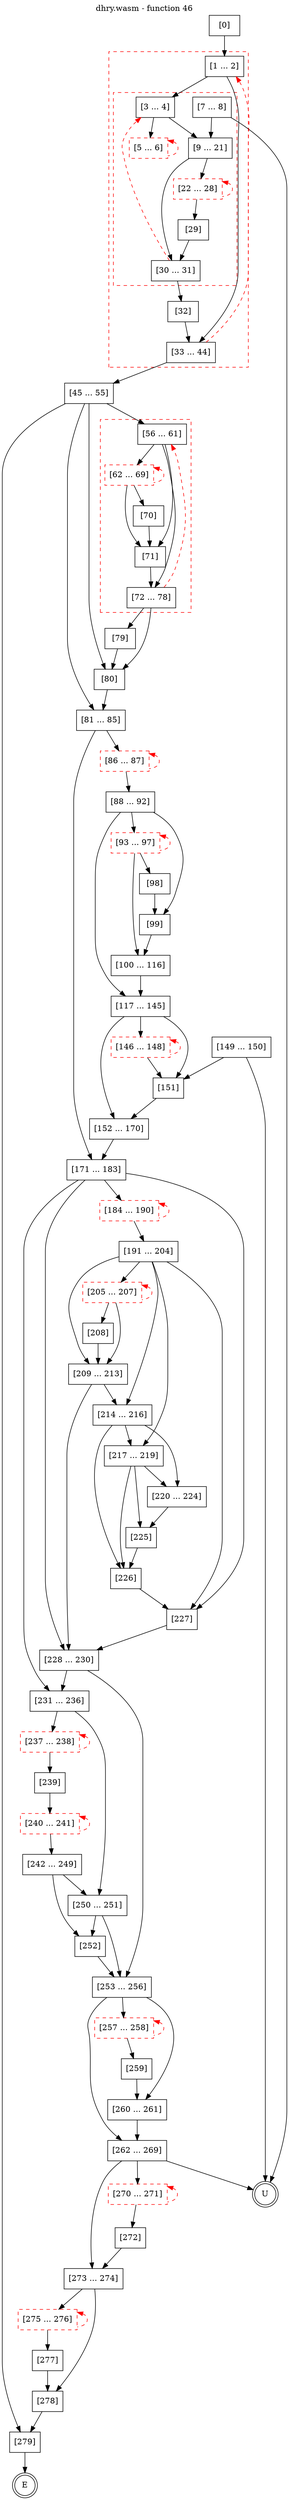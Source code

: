 digraph finite_state_machine {
    label = "dhry.wasm - function 46"
    labelloc =  t
    labelfontsize = 16
    labelfontcolor = black
    labelfontname = "Helvetica"
    node [shape = doublecircle]; E U ;
    node [shape = box];
    node [shape=box, color=black, style=solid] 0[label="[0]"]
    subgraph cluster_1{
    label = "";
    style = dashed color = red;
    node [shape=box, color=black, style=solid] 1[label="[1 ... 2]"]
    subgraph cluster_3{
    label = "";
    style = dashed color = red;
    node [shape=box, color=black, style=solid] 3[label="[3 ... 4]"]
    node [shape=box, color=red, style=dashed] 5[label="[5 ... 6]"]
    node [shape=box, color=black, style=solid] 7[label="[7 ... 8]"]
    node [shape=box, color=black, style=solid] 9[label="[9 ... 21]"]
    node [shape=box, color=red, style=dashed] 22[label="[22 ... 28]"]
    node [shape=box, color=black, style=solid] 29[label="[29]"]
    node [shape=box, color=black, style=solid] 30[label="[30 ... 31]"]
    }
    node [shape=box, color=black, style=solid] 32[label="[32]"]
    node [shape=box, color=black, style=solid] 33[label="[33 ... 44]"]
    }
    node [shape=box, color=black, style=solid] 45[label="[45 ... 55]"]
    subgraph cluster_56{
    label = "";
    style = dashed color = red;
    node [shape=box, color=black, style=solid] 56[label="[56 ... 61]"]
    node [shape=box, color=red, style=dashed] 62[label="[62 ... 69]"]
    node [shape=box, color=black, style=solid] 70[label="[70]"]
    node [shape=box, color=black, style=solid] 71[label="[71]"]
    node [shape=box, color=black, style=solid] 72[label="[72 ... 78]"]
    }
    node [shape=box, color=black, style=solid] 79[label="[79]"]
    node [shape=box, color=black, style=solid] 80[label="[80]"]
    node [shape=box, color=black, style=solid] 81[label="[81 ... 85]"]
    node [shape=box, color=red, style=dashed] 86[label="[86 ... 87]"]
    node [shape=box, color=black, style=solid] 88[label="[88 ... 92]"]
    node [shape=box, color=red, style=dashed] 93[label="[93 ... 97]"]
    node [shape=box, color=black, style=solid] 98[label="[98]"]
    node [shape=box, color=black, style=solid] 99[label="[99]"]
    node [shape=box, color=black, style=solid] 100[label="[100 ... 116]"]
    node [shape=box, color=black, style=solid] 117[label="[117 ... 145]"]
    node [shape=box, color=red, style=dashed] 146[label="[146 ... 148]"]
    node [shape=box, color=black, style=solid] 149[label="[149 ... 150]"]
    node [shape=box, color=black, style=solid] 151[label="[151]"]
    node [shape=box, color=black, style=solid] 152[label="[152 ... 170]"]
    node [shape=box, color=black, style=solid] 171[label="[171 ... 183]"]
    node [shape=box, color=red, style=dashed] 184[label="[184 ... 190]"]
    node [shape=box, color=black, style=solid] 191[label="[191 ... 204]"]
    node [shape=box, color=red, style=dashed] 205[label="[205 ... 207]"]
    node [shape=box, color=black, style=solid] 208[label="[208]"]
    node [shape=box, color=black, style=solid] 209[label="[209 ... 213]"]
    node [shape=box, color=black, style=solid] 214[label="[214 ... 216]"]
    node [shape=box, color=black, style=solid] 217[label="[217 ... 219]"]
    node [shape=box, color=black, style=solid] 220[label="[220 ... 224]"]
    node [shape=box, color=black, style=solid] 225[label="[225]"]
    node [shape=box, color=black, style=solid] 226[label="[226]"]
    node [shape=box, color=black, style=solid] 227[label="[227]"]
    node [shape=box, color=black, style=solid] 228[label="[228 ... 230]"]
    node [shape=box, color=black, style=solid] 231[label="[231 ... 236]"]
    node [shape=box, color=red, style=dashed] 237[label="[237 ... 238]"]
    node [shape=box, color=black, style=solid] 239[label="[239]"]
    node [shape=box, color=red, style=dashed] 240[label="[240 ... 241]"]
    node [shape=box, color=black, style=solid] 242[label="[242 ... 249]"]
    node [shape=box, color=black, style=solid] 250[label="[250 ... 251]"]
    node [shape=box, color=black, style=solid] 252[label="[252]"]
    node [shape=box, color=black, style=solid] 253[label="[253 ... 256]"]
    node [shape=box, color=red, style=dashed] 257[label="[257 ... 258]"]
    node [shape=box, color=black, style=solid] 259[label="[259]"]
    node [shape=box, color=black, style=solid] 260[label="[260 ... 261]"]
    node [shape=box, color=black, style=solid] 262[label="[262 ... 269]"]
    node [shape=box, color=red, style=dashed] 270[label="[270 ... 271]"]
    node [shape=box, color=black, style=solid] 272[label="[272]"]
    node [shape=box, color=black, style=solid] 273[label="[273 ... 274]"]
    node [shape=box, color=red, style=dashed] 275[label="[275 ... 276]"]
    node [shape=box, color=black, style=solid] 277[label="[277]"]
    node [shape=box, color=black, style=solid] 278[label="[278]"]
    node [shape=box, color=black, style=solid] 279[label="[279]"]
    node [shape=box, color=black, style=solid] U[label="U"]
    0 -> 1;
    1 -> 3;
    1 -> 33;
    3 -> 5;
    3 -> 9;
    5 -> 5[style="dashed" color="red" dir=back];
    7 -> 9;
    7 -> U;
    9 -> 22;
    9 -> 30;
    22 -> 29;
    22 -> 22[style="dashed" color="red" dir=back];
    29 -> 30;
    30 -> 3[style="dashed" color="red"];
    30 -> 32;
    32 -> 33;
    33 -> 1[style="dashed" color="red"];
    33 -> 45;
    45 -> 56;
    45 -> 80;
    45 -> 81;
    45 -> 279;
    56 -> 62;
    56 -> 71;
    56 -> 72;
    62 -> 70;
    62 -> 71;
    62 -> 62[style="dashed" color="red" dir=back];
    70 -> 71;
    71 -> 72;
    72 -> 56[style="dashed" color="red"];
    72 -> 79;
    72 -> 80;
    79 -> 80;
    80 -> 81;
    81 -> 86;
    81 -> 171;
    86 -> 88;
    86 -> 86[style="dashed" color="red" dir=back];
    88 -> 93;
    88 -> 99;
    88 -> 117;
    93 -> 98;
    93 -> 100;
    93 -> 93[style="dashed" color="red" dir=back];
    98 -> 99;
    99 -> 100;
    100 -> 117;
    117 -> 146;
    117 -> 151;
    117 -> 152;
    146 -> 151;
    146 -> 146[style="dashed" color="red" dir=back];
    149 -> 151;
    149 -> U;
    151 -> 152;
    152 -> 171;
    171 -> 184;
    171 -> 227;
    171 -> 228;
    171 -> 231;
    184 -> 191;
    184 -> 184[style="dashed" color="red" dir=back];
    191 -> 205;
    191 -> 209;
    191 -> 214;
    191 -> 217;
    191 -> 227;
    205 -> 208;
    205 -> 209;
    205 -> 205[style="dashed" color="red" dir=back];
    208 -> 209;
    209 -> 214;
    209 -> 228;
    214 -> 217;
    214 -> 220;
    214 -> 226;
    217 -> 220;
    217 -> 225;
    217 -> 226;
    220 -> 225;
    225 -> 226;
    226 -> 227;
    227 -> 228;
    228 -> 231;
    228 -> 253;
    231 -> 237;
    231 -> 250;
    237 -> 239;
    237 -> 237[style="dashed" color="red" dir=back];
    239 -> 240;
    240 -> 242;
    240 -> 240[style="dashed" color="red" dir=back];
    242 -> 250;
    242 -> 252;
    250 -> 252;
    250 -> 253;
    252 -> 253;
    253 -> 257;
    253 -> 260;
    253 -> 262;
    257 -> 259;
    257 -> 257[style="dashed" color="red" dir=back];
    259 -> 260;
    260 -> 262;
    262 -> 270;
    262 -> 273;
    262 -> U;
    270 -> 272;
    270 -> 270[style="dashed" color="red" dir=back];
    272 -> 273;
    273 -> 275;
    273 -> 278;
    275 -> 277;
    275 -> 275[style="dashed" color="red" dir=back];
    277 -> 278;
    278 -> 279;
    279 -> E;
}
